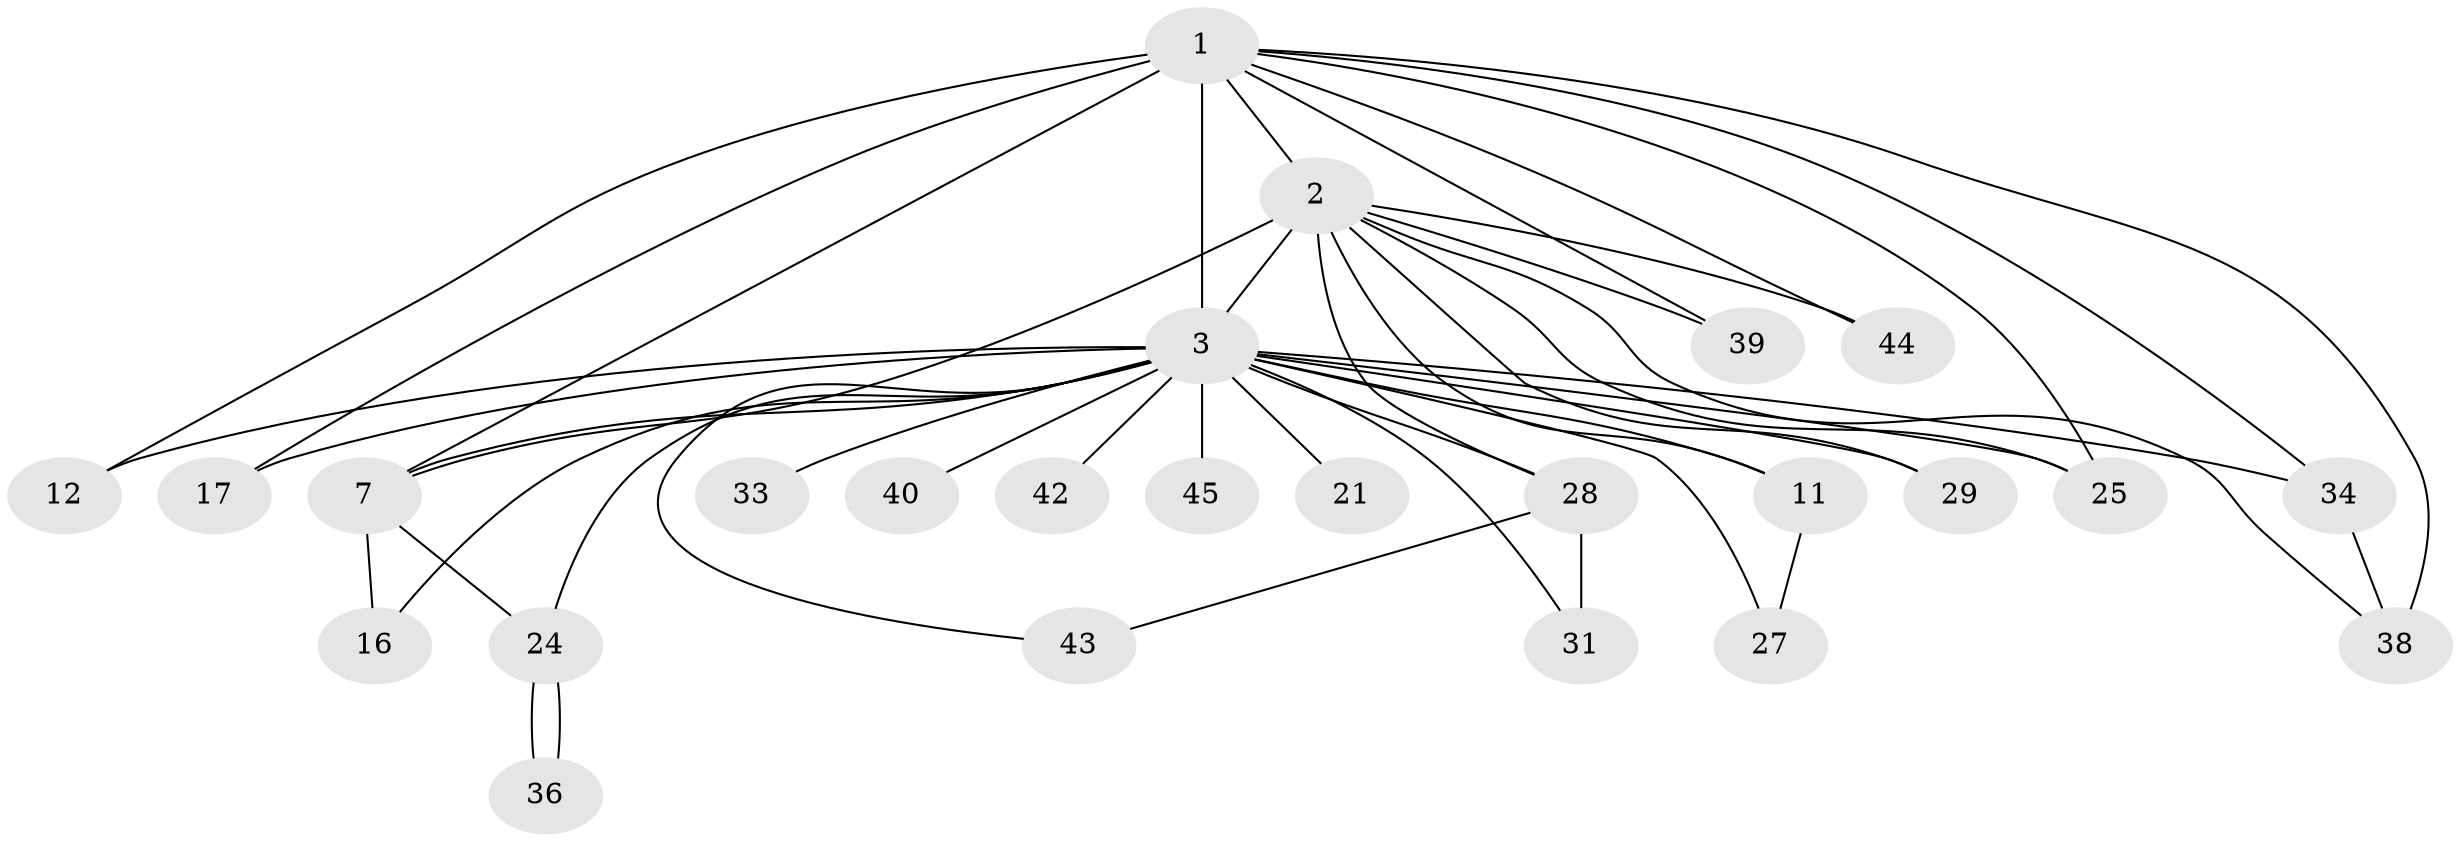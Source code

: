 // original degree distribution, {16: 0.08, 13: 0.02, 18: 0.02, 11: 0.06, 17: 0.02, 3: 0.18, 4: 0.1, 5: 0.04, 2: 0.48}
// Generated by graph-tools (version 1.1) at 2025/13/03/09/25 04:13:41]
// undirected, 25 vertices, 45 edges
graph export_dot {
graph [start="1"]
  node [color=gray90,style=filled];
  1 [super="+8"];
  2 [super="+4+19"];
  3 [super="+18+5+20+6"];
  7;
  11;
  12 [super="+22"];
  16;
  17;
  21;
  24;
  25 [super="+30+48"];
  27;
  28;
  29;
  31 [super="+46"];
  33;
  34 [super="+35"];
  36;
  38 [super="+49"];
  39;
  40;
  42;
  43;
  44;
  45;
  1 -- 2 [weight=5];
  1 -- 3 [weight=10];
  1 -- 7 [weight=2];
  1 -- 12;
  1 -- 17;
  1 -- 25;
  1 -- 38 [weight=2];
  1 -- 44;
  1 -- 34;
  1 -- 39;
  2 -- 3 [weight=15];
  2 -- 7 [weight=2];
  2 -- 11;
  2 -- 28;
  2 -- 29;
  2 -- 39;
  2 -- 44;
  2 -- 25;
  2 -- 38;
  3 -- 7 [weight=5];
  3 -- 17;
  3 -- 31;
  3 -- 34 [weight=2];
  3 -- 11;
  3 -- 12 [weight=3];
  3 -- 16;
  3 -- 21;
  3 -- 24;
  3 -- 25 [weight=2];
  3 -- 27;
  3 -- 28;
  3 -- 40;
  3 -- 42 [weight=2];
  3 -- 43;
  3 -- 33;
  3 -- 45;
  3 -- 29;
  7 -- 16;
  7 -- 24;
  11 -- 27;
  24 -- 36;
  24 -- 36;
  28 -- 31 [weight=2];
  28 -- 43;
  34 -- 38;
}
